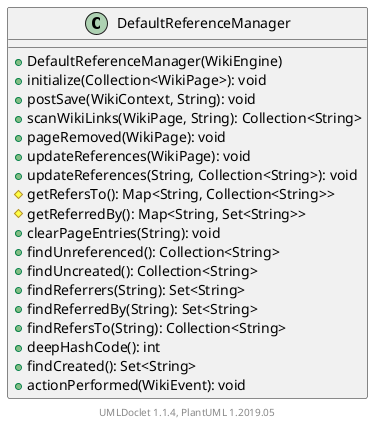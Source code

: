 @startuml

    class DefaultReferenceManager [[DefaultReferenceManager.html]] {
        +DefaultReferenceManager(WikiEngine)
        +initialize(Collection<WikiPage>): void
        +postSave(WikiContext, String): void
        +scanWikiLinks(WikiPage, String): Collection<String>
        +pageRemoved(WikiPage): void
        +updateReferences(WikiPage): void
        +updateReferences(String, Collection<String>): void
        #getRefersTo(): Map<String, Collection<String>>
        #getReferredBy(): Map<String, Set<String>>
        +clearPageEntries(String): void
        +findUnreferenced(): Collection<String>
        +findUncreated(): Collection<String>
        +findReferrers(String): Set<String>
        +findReferredBy(String): Set<String>
        +findRefersTo(String): Collection<String>
        +deepHashCode(): int
        +findCreated(): Set<String>
        +actionPerformed(WikiEvent): void
    }


    center footer UMLDoclet 1.1.4, PlantUML 1.2019.05
@enduml
